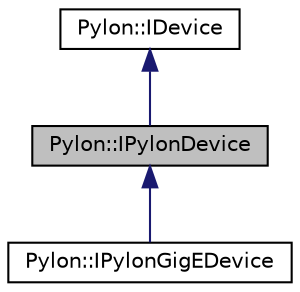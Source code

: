 digraph "Pylon::IPylonDevice"
{
  edge [fontname="Helvetica",fontsize="10",labelfontname="Helvetica",labelfontsize="10"];
  node [fontname="Helvetica",fontsize="10",shape=record];
  Node1 [label="Pylon::IPylonDevice",height=0.2,width=0.4,color="black", fillcolor="grey75", style="filled", fontcolor="black"];
  Node2 -> Node1 [dir="back",color="midnightblue",fontsize="10",style="solid",fontname="Helvetica"];
  Node2 [label="Pylon::IDevice",height=0.2,width=0.4,color="black", fillcolor="white", style="filled",URL="$struct_pylon_1_1_i_device.html",tooltip="Low Level API: The interface implemented by all device objects. "];
  Node1 -> Node3 [dir="back",color="midnightblue",fontsize="10",style="solid",fontname="Helvetica"];
  Node3 [label="Pylon::IPylonGigEDevice",height=0.2,width=0.4,color="black", fillcolor="white", style="filled",URL="$struct_pylon_1_1_i_pylon_gig_e_device.html",tooltip="Low Level API: The interface for Basler GigE camera devices. "];
}
